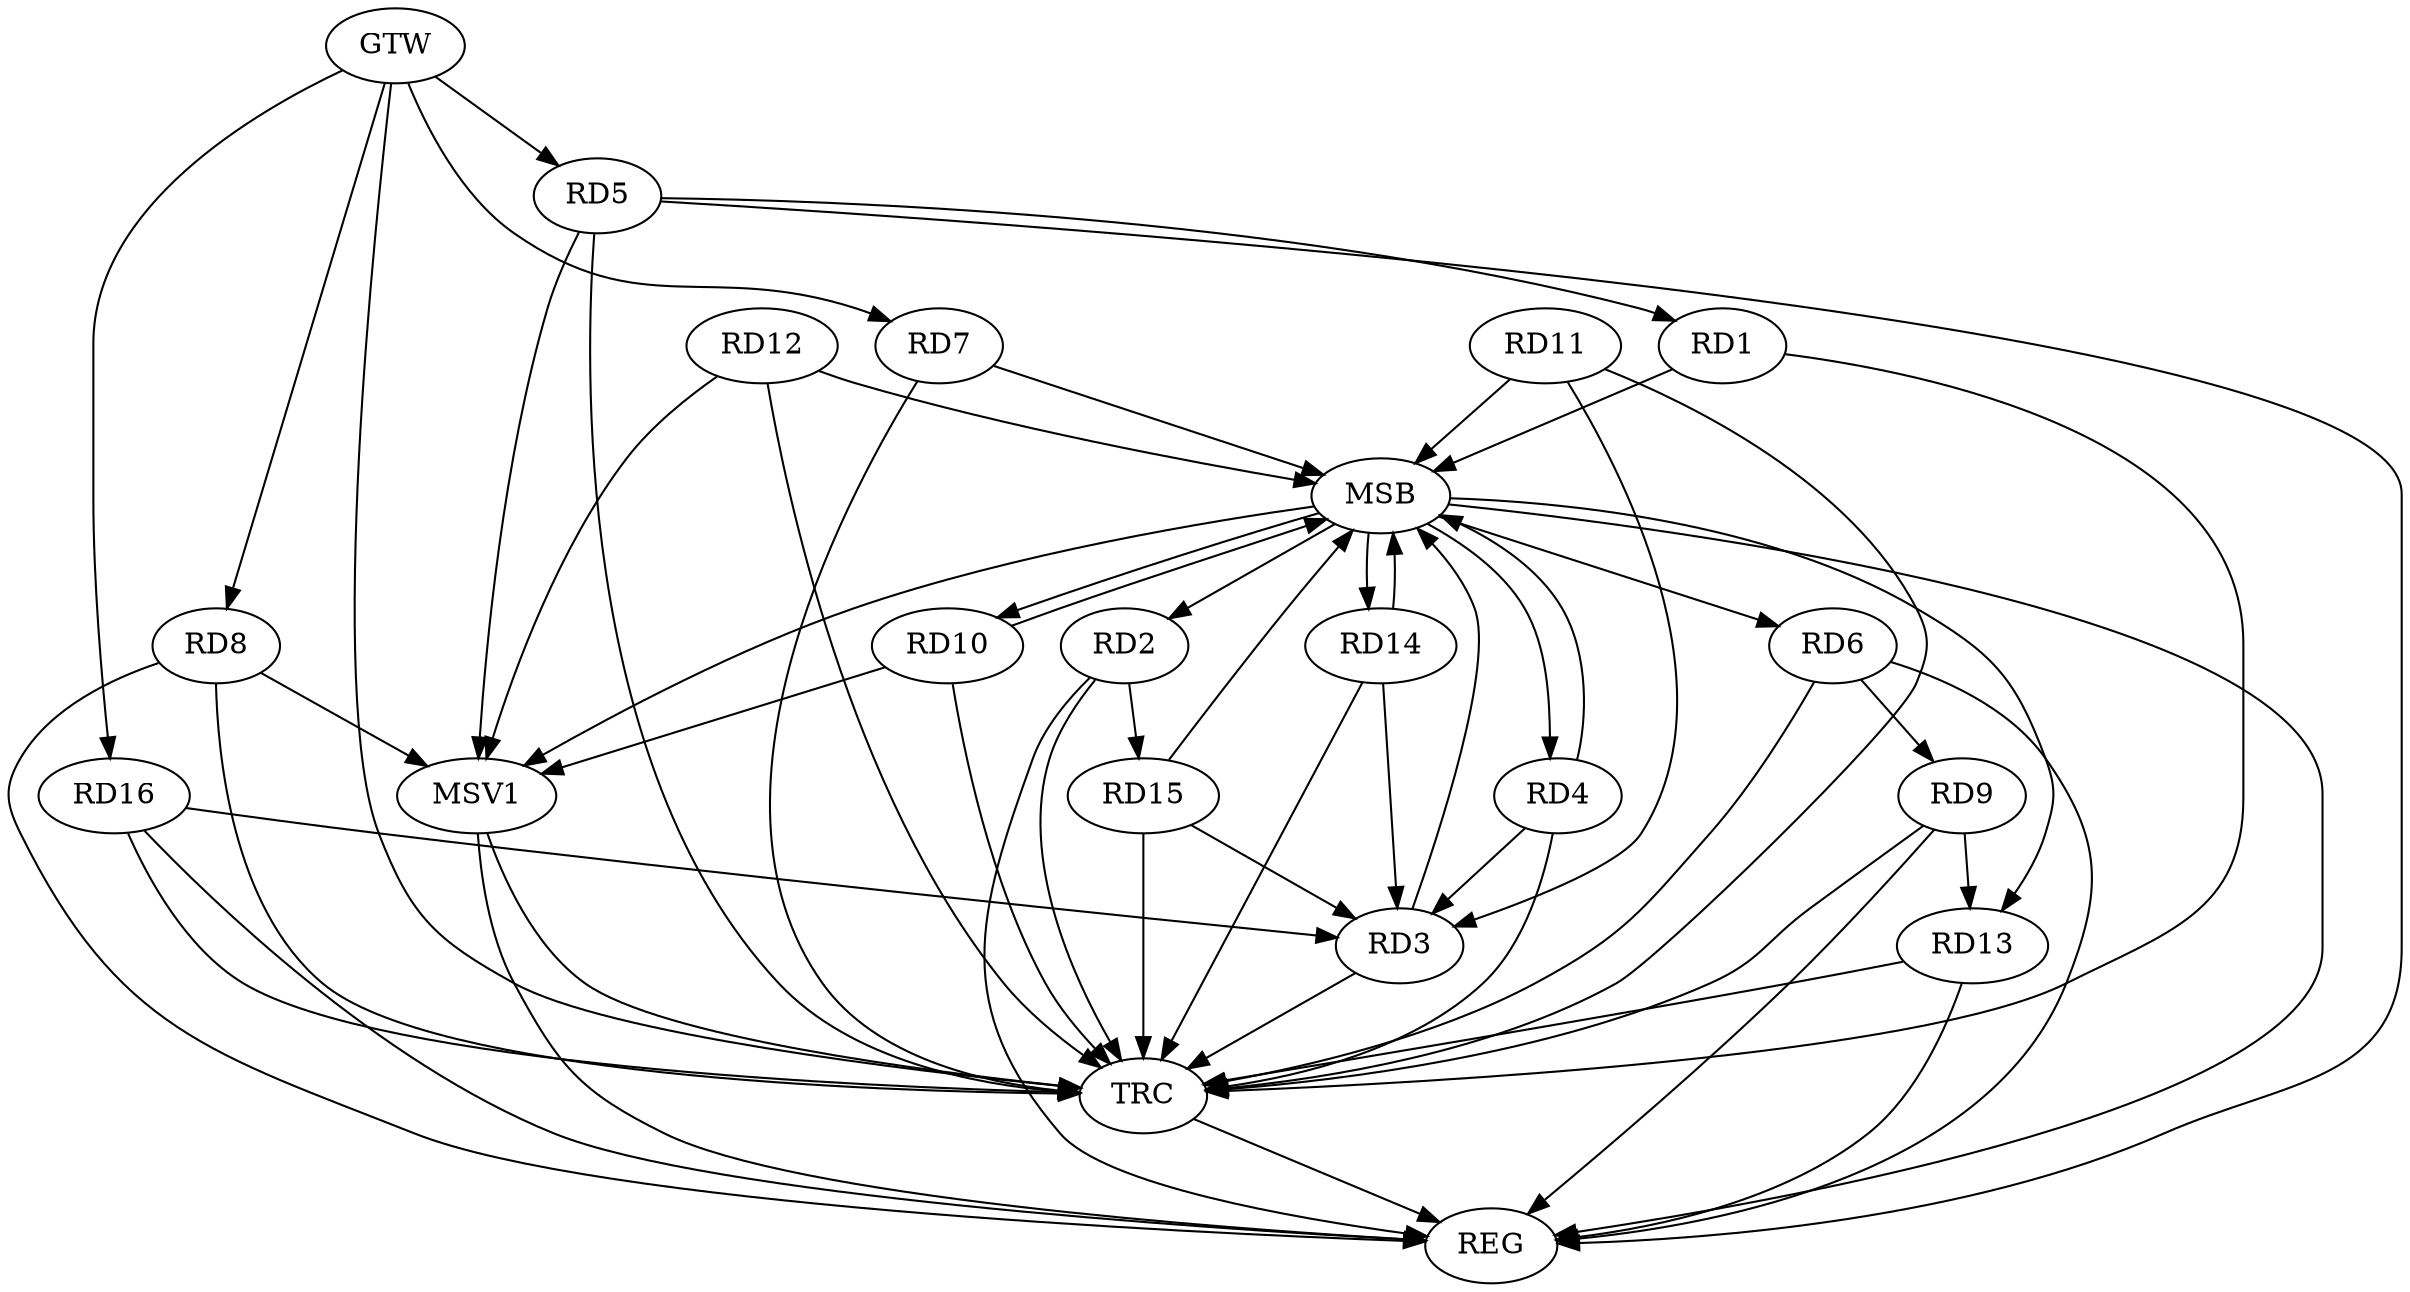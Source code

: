 strict digraph G {
  RD1 [ label="RD1" ];
  RD2 [ label="RD2" ];
  RD3 [ label="RD3" ];
  RD4 [ label="RD4" ];
  RD5 [ label="RD5" ];
  RD6 [ label="RD6" ];
  RD7 [ label="RD7" ];
  RD8 [ label="RD8" ];
  RD9 [ label="RD9" ];
  RD10 [ label="RD10" ];
  RD11 [ label="RD11" ];
  RD12 [ label="RD12" ];
  RD13 [ label="RD13" ];
  RD14 [ label="RD14" ];
  RD15 [ label="RD15" ];
  RD16 [ label="RD16" ];
  GTW [ label="GTW" ];
  REG [ label="REG" ];
  MSB [ label="MSB" ];
  TRC [ label="TRC" ];
  MSV1 [ label="MSV1" ];
  RD5 -> RD1;
  RD2 -> RD15;
  RD6 -> RD9;
  RD9 -> RD13;
  GTW -> RD5;
  GTW -> RD7;
  GTW -> RD8;
  GTW -> RD16;
  RD2 -> REG;
  RD5 -> REG;
  RD6 -> REG;
  RD8 -> REG;
  RD9 -> REG;
  RD13 -> REG;
  RD16 -> REG;
  RD1 -> MSB;
  MSB -> RD10;
  MSB -> REG;
  RD3 -> MSB;
  MSB -> RD6;
  RD4 -> MSB;
  MSB -> RD13;
  RD7 -> MSB;
  MSB -> RD14;
  RD10 -> MSB;
  RD11 -> MSB;
  RD12 -> MSB;
  RD14 -> MSB;
  MSB -> RD2;
  RD15 -> MSB;
  MSB -> RD4;
  RD1 -> TRC;
  RD2 -> TRC;
  RD3 -> TRC;
  RD4 -> TRC;
  RD5 -> TRC;
  RD6 -> TRC;
  RD7 -> TRC;
  RD8 -> TRC;
  RD9 -> TRC;
  RD10 -> TRC;
  RD11 -> TRC;
  RD12 -> TRC;
  RD13 -> TRC;
  RD14 -> TRC;
  RD15 -> TRC;
  RD16 -> TRC;
  GTW -> TRC;
  TRC -> REG;
  RD14 -> RD3;
  RD16 -> RD3;
  RD4 -> RD3;
  RD11 -> RD3;
  RD15 -> RD3;
  RD5 -> MSV1;
  MSB -> MSV1;
  RD8 -> MSV1;
  RD10 -> MSV1;
  RD12 -> MSV1;
  MSV1 -> REG;
  MSV1 -> TRC;
}
